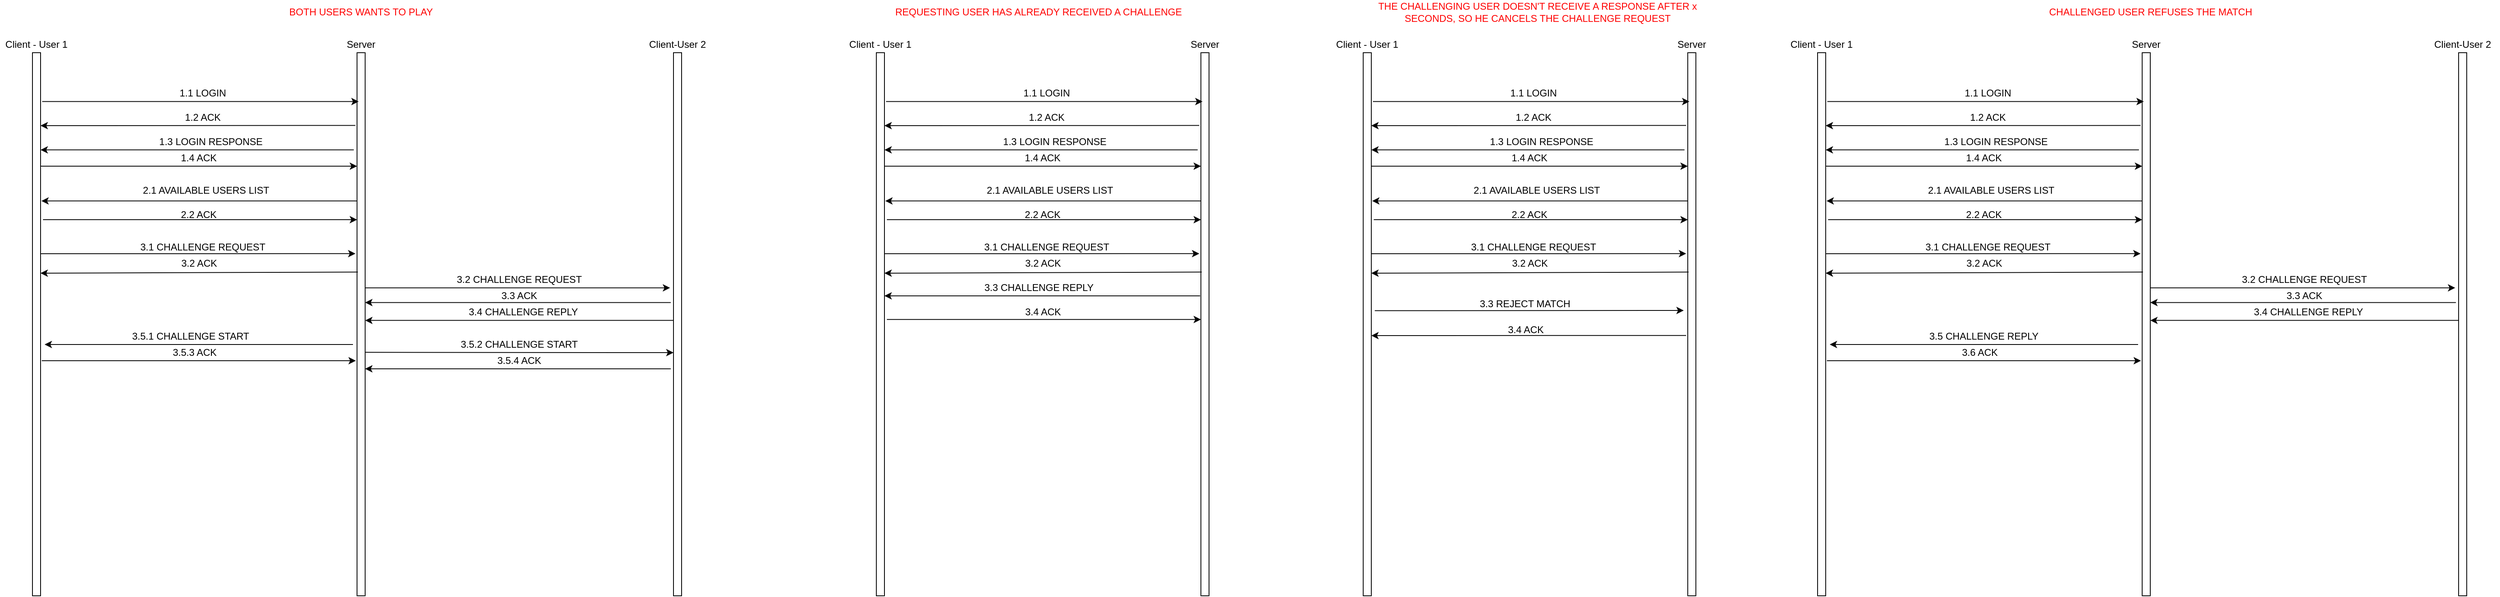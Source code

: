 <mxfile version="13.0.1" type="device"><diagram id="hWeYXdPCh_FB-8cumEbQ" name="Page-1"><mxGraphModel dx="1101" dy="564" grid="1" gridSize="10" guides="1" tooltips="1" connect="1" arrows="1" fold="1" page="1" pageScale="1" pageWidth="827" pageHeight="1169" math="0" shadow="0"><root><mxCell id="0"/><mxCell id="1" parent="0"/><mxCell id="3cqhTJxr4MPSKhrvvUy5-1" value="" style="html=1;points=[];perimeter=orthogonalPerimeter;" vertex="1" parent="1"><mxGeometry x="120" y="80" width="10" height="670" as="geometry"/></mxCell><mxCell id="3cqhTJxr4MPSKhrvvUy5-3" value="" style="html=1;points=[];perimeter=orthogonalPerimeter;" vertex="1" parent="1"><mxGeometry x="520" y="80" width="10" height="670" as="geometry"/></mxCell><mxCell id="3cqhTJxr4MPSKhrvvUy5-4" value="Client - User 1" style="text;html=1;strokeColor=none;fillColor=none;align=center;verticalAlign=middle;whiteSpace=wrap;rounded=0;" vertex="1" parent="1"><mxGeometry x="80" y="60" width="90" height="20" as="geometry"/></mxCell><mxCell id="3cqhTJxr4MPSKhrvvUy5-5" value="Server" style="text;html=1;strokeColor=none;fillColor=none;align=center;verticalAlign=middle;whiteSpace=wrap;rounded=0;" vertex="1" parent="1"><mxGeometry x="505" y="60" width="40" height="20" as="geometry"/></mxCell><mxCell id="3cqhTJxr4MPSKhrvvUy5-6" value="" style="endArrow=classic;html=1;exitX=1.2;exitY=0.09;exitDx=0;exitDy=0;exitPerimeter=0;entryX=0.2;entryY=0.09;entryDx=0;entryDy=0;entryPerimeter=0;" edge="1" parent="1" source="3cqhTJxr4MPSKhrvvUy5-1" target="3cqhTJxr4MPSKhrvvUy5-3"><mxGeometry width="50" height="50" relative="1" as="geometry"><mxPoint x="150" y="140" as="sourcePoint"/><mxPoint x="230" y="140" as="targetPoint"/></mxGeometry></mxCell><mxCell id="3cqhTJxr4MPSKhrvvUy5-7" value="1.1 LOGIN" style="text;html=1;strokeColor=none;fillColor=none;align=center;verticalAlign=middle;whiteSpace=wrap;rounded=0;" vertex="1" parent="1"><mxGeometry x="280" y="120" width="100" height="20" as="geometry"/></mxCell><mxCell id="3cqhTJxr4MPSKhrvvUy5-8" value="" style="endArrow=classic;html=1;exitX=-0.2;exitY=0.134;exitDx=0;exitDy=0;exitPerimeter=0;" edge="1" parent="1" source="3cqhTJxr4MPSKhrvvUy5-3"><mxGeometry width="50" height="50" relative="1" as="geometry"><mxPoint x="500" y="170" as="sourcePoint"/><mxPoint x="130" y="170" as="targetPoint"/></mxGeometry></mxCell><mxCell id="3cqhTJxr4MPSKhrvvUy5-9" value="1.3 LOGIN RESPONSE" style="text;html=1;strokeColor=none;fillColor=none;align=center;verticalAlign=middle;whiteSpace=wrap;rounded=0;" vertex="1" parent="1"><mxGeometry x="270" y="180" width="140" height="20" as="geometry"/></mxCell><mxCell id="3cqhTJxr4MPSKhrvvUy5-12" value="1.2 ACK" style="text;html=1;strokeColor=none;fillColor=none;align=center;verticalAlign=middle;whiteSpace=wrap;rounded=0;" vertex="1" parent="1"><mxGeometry x="305" y="150" width="50" height="20" as="geometry"/></mxCell><mxCell id="3cqhTJxr4MPSKhrvvUy5-13" value="" style="endArrow=classic;html=1;exitX=-0.4;exitY=0.179;exitDx=0;exitDy=0;exitPerimeter=0;" edge="1" parent="1" source="3cqhTJxr4MPSKhrvvUy5-3" target="3cqhTJxr4MPSKhrvvUy5-1"><mxGeometry width="50" height="50" relative="1" as="geometry"><mxPoint x="510" y="200" as="sourcePoint"/><mxPoint x="135" y="201" as="targetPoint"/></mxGeometry></mxCell><mxCell id="3cqhTJxr4MPSKhrvvUy5-14" value="" style="endArrow=classic;html=1;exitX=0;exitY=0.273;exitDx=0;exitDy=0;exitPerimeter=0;entryX=1.1;entryY=0.273;entryDx=0;entryDy=0;entryPerimeter=0;" edge="1" parent="1" source="3cqhTJxr4MPSKhrvvUy5-3" target="3cqhTJxr4MPSKhrvvUy5-1"><mxGeometry width="50" height="50" relative="1" as="geometry"><mxPoint x="220" y="300" as="sourcePoint"/><mxPoint x="131" y="267" as="targetPoint"/></mxGeometry></mxCell><mxCell id="3cqhTJxr4MPSKhrvvUy5-15" value="2.1 AVAILABLE USERS LIST" style="text;html=1;strokeColor=none;fillColor=none;align=center;verticalAlign=middle;whiteSpace=wrap;rounded=0;" vertex="1" parent="1"><mxGeometry x="254" y="240" width="160" height="20" as="geometry"/></mxCell><mxCell id="3cqhTJxr4MPSKhrvvUy5-16" value="" style="endArrow=classic;html=1;" edge="1" parent="1"><mxGeometry width="50" height="50" relative="1" as="geometry"><mxPoint x="133" y="286" as="sourcePoint"/><mxPoint x="520" y="286" as="targetPoint"/></mxGeometry></mxCell><mxCell id="3cqhTJxr4MPSKhrvvUy5-17" value="2.2 ACK" style="text;html=1;strokeColor=none;fillColor=none;align=center;verticalAlign=middle;whiteSpace=wrap;rounded=0;" vertex="1" parent="1"><mxGeometry x="300" y="270" width="50" height="20" as="geometry"/></mxCell><mxCell id="3cqhTJxr4MPSKhrvvUy5-18" value="" style="endArrow=classic;html=1;entryX=0;entryY=0.209;entryDx=0;entryDy=0;entryPerimeter=0;" edge="1" parent="1" target="3cqhTJxr4MPSKhrvvUy5-3"><mxGeometry width="50" height="50" relative="1" as="geometry"><mxPoint x="130" y="220" as="sourcePoint"/><mxPoint x="200" y="220" as="targetPoint"/></mxGeometry></mxCell><mxCell id="3cqhTJxr4MPSKhrvvUy5-19" value="1.4 ACK" style="text;html=1;strokeColor=none;fillColor=none;align=center;verticalAlign=middle;whiteSpace=wrap;rounded=0;" vertex="1" parent="1"><mxGeometry x="300" y="200" width="50" height="20" as="geometry"/></mxCell><mxCell id="3cqhTJxr4MPSKhrvvUy5-20" value="" style="endArrow=classic;html=1;entryX=-0.2;entryY=0.37;entryDx=0;entryDy=0;entryPerimeter=0;" edge="1" parent="1" target="3cqhTJxr4MPSKhrvvUy5-3"><mxGeometry width="50" height="50" relative="1" as="geometry"><mxPoint x="130" y="328" as="sourcePoint"/><mxPoint x="210" y="300" as="targetPoint"/></mxGeometry></mxCell><mxCell id="3cqhTJxr4MPSKhrvvUy5-21" value="3.1 CHALLENGE REQUEST" style="text;html=1;strokeColor=none;fillColor=none;align=center;verticalAlign=middle;whiteSpace=wrap;rounded=0;" vertex="1" parent="1"><mxGeometry x="250" y="310" width="160" height="20" as="geometry"/></mxCell><mxCell id="3cqhTJxr4MPSKhrvvUy5-22" value="" style="endArrow=classic;html=1;exitX=0.1;exitY=0.404;exitDx=0;exitDy=0;exitPerimeter=0;" edge="1" parent="1" source="3cqhTJxr4MPSKhrvvUy5-3"><mxGeometry width="50" height="50" relative="1" as="geometry"><mxPoint x="516" y="348" as="sourcePoint"/><mxPoint x="130" y="352" as="targetPoint"/></mxGeometry></mxCell><mxCell id="3cqhTJxr4MPSKhrvvUy5-23" value="3.2 ACK" style="text;html=1;align=center;verticalAlign=middle;resizable=0;points=[];autosize=1;" vertex="1" parent="1"><mxGeometry x="295" y="330" width="60" height="20" as="geometry"/></mxCell><mxCell id="3cqhTJxr4MPSKhrvvUy5-27" value="" style="html=1;points=[];perimeter=orthogonalPerimeter;" vertex="1" parent="1"><mxGeometry x="910" y="80" width="10" height="670" as="geometry"/></mxCell><mxCell id="3cqhTJxr4MPSKhrvvUy5-28" value="Client-User 2" style="text;html=1;strokeColor=none;fillColor=none;align=center;verticalAlign=middle;whiteSpace=wrap;rounded=0;" vertex="1" parent="1"><mxGeometry x="870" y="60" width="90" height="20" as="geometry"/></mxCell><mxCell id="3cqhTJxr4MPSKhrvvUy5-29" value="" style="endArrow=classic;html=1;exitX=1;exitY=0.433;exitDx=0;exitDy=0;exitPerimeter=0;entryX=-0.417;entryY=0.433;entryDx=0;entryDy=0;entryPerimeter=0;" edge="1" parent="1" source="3cqhTJxr4MPSKhrvvUy5-3" target="3cqhTJxr4MPSKhrvvUy5-27"><mxGeometry width="50" height="50" relative="1" as="geometry"><mxPoint x="580" y="400" as="sourcePoint"/><mxPoint x="630" y="350" as="targetPoint"/></mxGeometry></mxCell><mxCell id="3cqhTJxr4MPSKhrvvUy5-30" value="3.2 CHALLENGE REQUEST" style="text;html=1;strokeColor=none;fillColor=none;align=center;verticalAlign=middle;whiteSpace=wrap;rounded=0;" vertex="1" parent="1"><mxGeometry x="640" y="350" width="160" height="20" as="geometry"/></mxCell><mxCell id="3cqhTJxr4MPSKhrvvUy5-32" value="" style="endArrow=classic;html=1;exitX=-0.333;exitY=0.46;exitDx=0;exitDy=0;exitPerimeter=0;entryX=1;entryY=0.46;entryDx=0;entryDy=0;entryPerimeter=0;" edge="1" parent="1" source="3cqhTJxr4MPSKhrvvUy5-27" target="3cqhTJxr4MPSKhrvvUy5-3"><mxGeometry width="50" height="50" relative="1" as="geometry"><mxPoint x="690" y="430" as="sourcePoint"/><mxPoint x="740" y="380" as="targetPoint"/></mxGeometry></mxCell><mxCell id="3cqhTJxr4MPSKhrvvUy5-33" value="3.3 ACK" style="text;html=1;strokeColor=none;fillColor=none;align=center;verticalAlign=middle;whiteSpace=wrap;rounded=0;" vertex="1" parent="1"><mxGeometry x="650" y="370" width="140" height="20" as="geometry"/></mxCell><mxCell id="3cqhTJxr4MPSKhrvvUy5-34" value="" style="endArrow=classic;html=1;exitX=0;exitY=0.493;exitDx=0;exitDy=0;exitPerimeter=0;entryX=1;entryY=0.493;entryDx=0;entryDy=0;entryPerimeter=0;" edge="1" parent="1" source="3cqhTJxr4MPSKhrvvUy5-27" target="3cqhTJxr4MPSKhrvvUy5-3"><mxGeometry width="50" height="50" relative="1" as="geometry"><mxPoint x="560" y="450" as="sourcePoint"/><mxPoint x="610" y="400" as="targetPoint"/></mxGeometry></mxCell><mxCell id="3cqhTJxr4MPSKhrvvUy5-35" value="3.4 CHALLENGE REPLY" style="text;html=1;strokeColor=none;fillColor=none;align=center;verticalAlign=middle;whiteSpace=wrap;rounded=0;" vertex="1" parent="1"><mxGeometry x="640" y="390" width="170" height="20" as="geometry"/></mxCell><mxCell id="3cqhTJxr4MPSKhrvvUy5-36" value="" style="endArrow=classic;html=1;exitX=0;exitY=0.493;exitDx=0;exitDy=0;exitPerimeter=0;entryX=1;entryY=0.493;entryDx=0;entryDy=0;entryPerimeter=0;" edge="1" parent="1"><mxGeometry width="50" height="50" relative="1" as="geometry"><mxPoint x="515" y="440.0" as="sourcePoint"/><mxPoint x="135" y="440.0" as="targetPoint"/></mxGeometry></mxCell><mxCell id="3cqhTJxr4MPSKhrvvUy5-37" value="3.5.1 CHALLENGE START" style="text;html=1;strokeColor=none;fillColor=none;align=center;verticalAlign=middle;whiteSpace=wrap;rounded=0;" vertex="1" parent="1"><mxGeometry x="230" y="420" width="170" height="20" as="geometry"/></mxCell><mxCell id="3cqhTJxr4MPSKhrvvUy5-38" value="" style="endArrow=classic;html=1;" edge="1" parent="1"><mxGeometry width="50" height="50" relative="1" as="geometry"><mxPoint x="131.5" y="460" as="sourcePoint"/><mxPoint x="518.5" y="460" as="targetPoint"/></mxGeometry></mxCell><mxCell id="3cqhTJxr4MPSKhrvvUy5-39" value="3.5.3 ACK" style="text;html=1;strokeColor=none;fillColor=none;align=center;verticalAlign=middle;whiteSpace=wrap;rounded=0;" vertex="1" parent="1"><mxGeometry x="290" y="440" width="60" height="20" as="geometry"/></mxCell><mxCell id="3cqhTJxr4MPSKhrvvUy5-40" value="" style="endArrow=classic;html=1;" edge="1" parent="1"><mxGeometry width="50" height="50" relative="1" as="geometry"><mxPoint x="530" y="449.68" as="sourcePoint"/><mxPoint x="910" y="450" as="targetPoint"/></mxGeometry></mxCell><mxCell id="3cqhTJxr4MPSKhrvvUy5-41" value="3.5.2 CHALLENGE START" style="text;html=1;strokeColor=none;fillColor=none;align=center;verticalAlign=middle;whiteSpace=wrap;rounded=0;" vertex="1" parent="1"><mxGeometry x="635" y="430" width="170" height="20" as="geometry"/></mxCell><mxCell id="3cqhTJxr4MPSKhrvvUy5-42" value="" style="endArrow=classic;html=1;exitX=-0.333;exitY=0.46;exitDx=0;exitDy=0;exitPerimeter=0;entryX=1;entryY=0.46;entryDx=0;entryDy=0;entryPerimeter=0;" edge="1" parent="1"><mxGeometry width="50" height="50" relative="1" as="geometry"><mxPoint x="906.67" y="470.0" as="sourcePoint"/><mxPoint x="530" y="470.0" as="targetPoint"/></mxGeometry></mxCell><mxCell id="3cqhTJxr4MPSKhrvvUy5-43" value="3.5.4 ACK" style="text;html=1;strokeColor=none;fillColor=none;align=center;verticalAlign=middle;whiteSpace=wrap;rounded=0;" vertex="1" parent="1"><mxGeometry x="690" y="450" width="60" height="20" as="geometry"/></mxCell><mxCell id="3cqhTJxr4MPSKhrvvUy5-44" value="&lt;font color=&quot;#FF0000&quot;&gt;BOTH USERS WANTS TO PLAY&lt;br&gt;&lt;/font&gt;" style="text;html=1;strokeColor=none;fillColor=none;align=center;verticalAlign=middle;whiteSpace=wrap;rounded=0;" vertex="1" parent="1"><mxGeometry x="325" y="20" width="400" height="20" as="geometry"/></mxCell><mxCell id="3cqhTJxr4MPSKhrvvUy5-69" value="" style="html=1;points=[];perimeter=orthogonalPerimeter;" vertex="1" parent="1"><mxGeometry x="1160" y="80" width="10" height="670" as="geometry"/></mxCell><mxCell id="3cqhTJxr4MPSKhrvvUy5-70" value="" style="html=1;points=[];perimeter=orthogonalPerimeter;" vertex="1" parent="1"><mxGeometry x="1560" y="80" width="10" height="670" as="geometry"/></mxCell><mxCell id="3cqhTJxr4MPSKhrvvUy5-71" value="Client - User 1" style="text;html=1;strokeColor=none;fillColor=none;align=center;verticalAlign=middle;whiteSpace=wrap;rounded=0;" vertex="1" parent="1"><mxGeometry x="1120" y="60" width="90" height="20" as="geometry"/></mxCell><mxCell id="3cqhTJxr4MPSKhrvvUy5-72" value="Server" style="text;html=1;strokeColor=none;fillColor=none;align=center;verticalAlign=middle;whiteSpace=wrap;rounded=0;" vertex="1" parent="1"><mxGeometry x="1545" y="60" width="40" height="20" as="geometry"/></mxCell><mxCell id="3cqhTJxr4MPSKhrvvUy5-73" value="" style="endArrow=classic;html=1;exitX=1.2;exitY=0.09;exitDx=0;exitDy=0;exitPerimeter=0;entryX=0.2;entryY=0.09;entryDx=0;entryDy=0;entryPerimeter=0;" edge="1" parent="1" source="3cqhTJxr4MPSKhrvvUy5-69" target="3cqhTJxr4MPSKhrvvUy5-70"><mxGeometry width="50" height="50" relative="1" as="geometry"><mxPoint x="1190" y="140" as="sourcePoint"/><mxPoint x="1270" y="140" as="targetPoint"/></mxGeometry></mxCell><mxCell id="3cqhTJxr4MPSKhrvvUy5-74" value="1.1 LOGIN" style="text;html=1;strokeColor=none;fillColor=none;align=center;verticalAlign=middle;whiteSpace=wrap;rounded=0;" vertex="1" parent="1"><mxGeometry x="1320" y="120" width="100" height="20" as="geometry"/></mxCell><mxCell id="3cqhTJxr4MPSKhrvvUy5-75" value="" style="endArrow=classic;html=1;exitX=-0.2;exitY=0.134;exitDx=0;exitDy=0;exitPerimeter=0;" edge="1" parent="1" source="3cqhTJxr4MPSKhrvvUy5-70"><mxGeometry width="50" height="50" relative="1" as="geometry"><mxPoint x="1540" y="170" as="sourcePoint"/><mxPoint x="1170" y="170" as="targetPoint"/></mxGeometry></mxCell><mxCell id="3cqhTJxr4MPSKhrvvUy5-76" value="1.3 LOGIN RESPONSE" style="text;html=1;strokeColor=none;fillColor=none;align=center;verticalAlign=middle;whiteSpace=wrap;rounded=0;" vertex="1" parent="1"><mxGeometry x="1310" y="180" width="140" height="20" as="geometry"/></mxCell><mxCell id="3cqhTJxr4MPSKhrvvUy5-77" value="1.2 ACK" style="text;html=1;strokeColor=none;fillColor=none;align=center;verticalAlign=middle;whiteSpace=wrap;rounded=0;" vertex="1" parent="1"><mxGeometry x="1345" y="150" width="50" height="20" as="geometry"/></mxCell><mxCell id="3cqhTJxr4MPSKhrvvUy5-78" value="" style="endArrow=classic;html=1;exitX=-0.4;exitY=0.179;exitDx=0;exitDy=0;exitPerimeter=0;" edge="1" parent="1" source="3cqhTJxr4MPSKhrvvUy5-70" target="3cqhTJxr4MPSKhrvvUy5-69"><mxGeometry width="50" height="50" relative="1" as="geometry"><mxPoint x="1550" y="200" as="sourcePoint"/><mxPoint x="1175" y="201" as="targetPoint"/></mxGeometry></mxCell><mxCell id="3cqhTJxr4MPSKhrvvUy5-79" value="" style="endArrow=classic;html=1;exitX=0;exitY=0.273;exitDx=0;exitDy=0;exitPerimeter=0;entryX=1.1;entryY=0.273;entryDx=0;entryDy=0;entryPerimeter=0;" edge="1" parent="1" source="3cqhTJxr4MPSKhrvvUy5-70" target="3cqhTJxr4MPSKhrvvUy5-69"><mxGeometry width="50" height="50" relative="1" as="geometry"><mxPoint x="1260" y="300" as="sourcePoint"/><mxPoint x="1171" y="267" as="targetPoint"/></mxGeometry></mxCell><mxCell id="3cqhTJxr4MPSKhrvvUy5-80" value="2.1 AVAILABLE USERS LIST" style="text;html=1;strokeColor=none;fillColor=none;align=center;verticalAlign=middle;whiteSpace=wrap;rounded=0;" vertex="1" parent="1"><mxGeometry x="1294" y="240" width="160" height="20" as="geometry"/></mxCell><mxCell id="3cqhTJxr4MPSKhrvvUy5-81" value="" style="endArrow=classic;html=1;" edge="1" parent="1"><mxGeometry width="50" height="50" relative="1" as="geometry"><mxPoint x="1173" y="286.0" as="sourcePoint"/><mxPoint x="1560" y="286.0" as="targetPoint"/></mxGeometry></mxCell><mxCell id="3cqhTJxr4MPSKhrvvUy5-82" value="2.2 ACK" style="text;html=1;strokeColor=none;fillColor=none;align=center;verticalAlign=middle;whiteSpace=wrap;rounded=0;" vertex="1" parent="1"><mxGeometry x="1340" y="270" width="50" height="20" as="geometry"/></mxCell><mxCell id="3cqhTJxr4MPSKhrvvUy5-83" value="" style="endArrow=classic;html=1;entryX=0;entryY=0.209;entryDx=0;entryDy=0;entryPerimeter=0;" edge="1" parent="1" target="3cqhTJxr4MPSKhrvvUy5-70"><mxGeometry width="50" height="50" relative="1" as="geometry"><mxPoint x="1170" y="220" as="sourcePoint"/><mxPoint x="1240" y="220" as="targetPoint"/></mxGeometry></mxCell><mxCell id="3cqhTJxr4MPSKhrvvUy5-84" value="1.4 ACK" style="text;html=1;strokeColor=none;fillColor=none;align=center;verticalAlign=middle;whiteSpace=wrap;rounded=0;" vertex="1" parent="1"><mxGeometry x="1340" y="200" width="50" height="20" as="geometry"/></mxCell><mxCell id="3cqhTJxr4MPSKhrvvUy5-85" value="" style="endArrow=classic;html=1;entryX=-0.2;entryY=0.37;entryDx=0;entryDy=0;entryPerimeter=0;" edge="1" parent="1" target="3cqhTJxr4MPSKhrvvUy5-70"><mxGeometry width="50" height="50" relative="1" as="geometry"><mxPoint x="1170" y="328" as="sourcePoint"/><mxPoint x="1250" y="300" as="targetPoint"/></mxGeometry></mxCell><mxCell id="3cqhTJxr4MPSKhrvvUy5-86" value="3.1 CHALLENGE REQUEST" style="text;html=1;strokeColor=none;fillColor=none;align=center;verticalAlign=middle;whiteSpace=wrap;rounded=0;" vertex="1" parent="1"><mxGeometry x="1290" y="310" width="160" height="20" as="geometry"/></mxCell><mxCell id="3cqhTJxr4MPSKhrvvUy5-87" value="" style="endArrow=classic;html=1;exitX=0.1;exitY=0.404;exitDx=0;exitDy=0;exitPerimeter=0;" edge="1" parent="1" source="3cqhTJxr4MPSKhrvvUy5-70"><mxGeometry width="50" height="50" relative="1" as="geometry"><mxPoint x="1556" y="348" as="sourcePoint"/><mxPoint x="1170" y="352" as="targetPoint"/></mxGeometry></mxCell><mxCell id="3cqhTJxr4MPSKhrvvUy5-88" value="3.2 ACK" style="text;html=1;align=center;verticalAlign=middle;resizable=0;points=[];autosize=1;" vertex="1" parent="1"><mxGeometry x="1335" y="330" width="60" height="20" as="geometry"/></mxCell><mxCell id="3cqhTJxr4MPSKhrvvUy5-93" value="&lt;font color=&quot;#FF0000&quot;&gt;REQUESTING USER HAS ALREADY RECEIVED A CHALLENGE&lt;br&gt;&lt;/font&gt;" style="text;html=1;strokeColor=none;fillColor=none;align=center;verticalAlign=middle;whiteSpace=wrap;rounded=0;" vertex="1" parent="1"><mxGeometry x="1160" y="20" width="400" height="20" as="geometry"/></mxCell><mxCell id="3cqhTJxr4MPSKhrvvUy5-94" value="" style="endArrow=classic;html=1;exitX=0;exitY=0.273;exitDx=0;exitDy=0;exitPerimeter=0;entryX=1.1;entryY=0.273;entryDx=0;entryDy=0;entryPerimeter=0;" edge="1" parent="1"><mxGeometry width="50" height="50" relative="1" as="geometry"><mxPoint x="1559" y="380.0" as="sourcePoint"/><mxPoint x="1170" y="380.0" as="targetPoint"/></mxGeometry></mxCell><mxCell id="3cqhTJxr4MPSKhrvvUy5-95" value="3.3 CHALLENGE REPLY" style="text;html=1;align=center;verticalAlign=middle;resizable=0;points=[];autosize=1;" vertex="1" parent="1"><mxGeometry x="1285" y="360" width="150" height="20" as="geometry"/></mxCell><mxCell id="3cqhTJxr4MPSKhrvvUy5-96" value="" style="endArrow=classic;html=1;" edge="1" parent="1"><mxGeometry width="50" height="50" relative="1" as="geometry"><mxPoint x="1173" y="409.17" as="sourcePoint"/><mxPoint x="1560" y="409.17" as="targetPoint"/></mxGeometry></mxCell><mxCell id="3cqhTJxr4MPSKhrvvUy5-97" value="3.4 ACK" style="text;html=1;align=center;verticalAlign=middle;resizable=0;points=[];autosize=1;" vertex="1" parent="1"><mxGeometry x="1335" y="390" width="60" height="20" as="geometry"/></mxCell><mxCell id="3cqhTJxr4MPSKhrvvUy5-98" value="" style="html=1;points=[];perimeter=orthogonalPerimeter;" vertex="1" parent="1"><mxGeometry x="1760" y="80" width="10" height="670" as="geometry"/></mxCell><mxCell id="3cqhTJxr4MPSKhrvvUy5-99" value="" style="html=1;points=[];perimeter=orthogonalPerimeter;" vertex="1" parent="1"><mxGeometry x="2160" y="80" width="10" height="670" as="geometry"/></mxCell><mxCell id="3cqhTJxr4MPSKhrvvUy5-100" value="Client - User 1" style="text;html=1;strokeColor=none;fillColor=none;align=center;verticalAlign=middle;whiteSpace=wrap;rounded=0;" vertex="1" parent="1"><mxGeometry x="1720" y="60" width="90" height="20" as="geometry"/></mxCell><mxCell id="3cqhTJxr4MPSKhrvvUy5-101" value="" style="endArrow=classic;html=1;exitX=1.2;exitY=0.09;exitDx=0;exitDy=0;exitPerimeter=0;entryX=0.2;entryY=0.09;entryDx=0;entryDy=0;entryPerimeter=0;" edge="1" parent="1" source="3cqhTJxr4MPSKhrvvUy5-98" target="3cqhTJxr4MPSKhrvvUy5-99"><mxGeometry width="50" height="50" relative="1" as="geometry"><mxPoint x="1790" y="140" as="sourcePoint"/><mxPoint x="1870" y="140" as="targetPoint"/></mxGeometry></mxCell><mxCell id="3cqhTJxr4MPSKhrvvUy5-102" value="1.1 LOGIN" style="text;html=1;strokeColor=none;fillColor=none;align=center;verticalAlign=middle;whiteSpace=wrap;rounded=0;" vertex="1" parent="1"><mxGeometry x="1920" y="120" width="100" height="20" as="geometry"/></mxCell><mxCell id="3cqhTJxr4MPSKhrvvUy5-103" value="" style="endArrow=classic;html=1;exitX=-0.2;exitY=0.134;exitDx=0;exitDy=0;exitPerimeter=0;" edge="1" parent="1" source="3cqhTJxr4MPSKhrvvUy5-99"><mxGeometry width="50" height="50" relative="1" as="geometry"><mxPoint x="2140" y="170" as="sourcePoint"/><mxPoint x="1770" y="170" as="targetPoint"/></mxGeometry></mxCell><mxCell id="3cqhTJxr4MPSKhrvvUy5-104" value="1.3 LOGIN RESPONSE" style="text;html=1;strokeColor=none;fillColor=none;align=center;verticalAlign=middle;whiteSpace=wrap;rounded=0;" vertex="1" parent="1"><mxGeometry x="1910" y="180" width="140" height="20" as="geometry"/></mxCell><mxCell id="3cqhTJxr4MPSKhrvvUy5-105" value="1.2 ACK" style="text;html=1;strokeColor=none;fillColor=none;align=center;verticalAlign=middle;whiteSpace=wrap;rounded=0;" vertex="1" parent="1"><mxGeometry x="1945" y="150" width="50" height="20" as="geometry"/></mxCell><mxCell id="3cqhTJxr4MPSKhrvvUy5-106" value="" style="endArrow=classic;html=1;exitX=-0.4;exitY=0.179;exitDx=0;exitDy=0;exitPerimeter=0;" edge="1" parent="1" source="3cqhTJxr4MPSKhrvvUy5-99" target="3cqhTJxr4MPSKhrvvUy5-98"><mxGeometry width="50" height="50" relative="1" as="geometry"><mxPoint x="2150" y="200" as="sourcePoint"/><mxPoint x="1775" y="201" as="targetPoint"/></mxGeometry></mxCell><mxCell id="3cqhTJxr4MPSKhrvvUy5-107" value="" style="endArrow=classic;html=1;exitX=0;exitY=0.273;exitDx=0;exitDy=0;exitPerimeter=0;entryX=1.1;entryY=0.273;entryDx=0;entryDy=0;entryPerimeter=0;" edge="1" parent="1" source="3cqhTJxr4MPSKhrvvUy5-99" target="3cqhTJxr4MPSKhrvvUy5-98"><mxGeometry width="50" height="50" relative="1" as="geometry"><mxPoint x="1860" y="300" as="sourcePoint"/><mxPoint x="1771" y="267" as="targetPoint"/></mxGeometry></mxCell><mxCell id="3cqhTJxr4MPSKhrvvUy5-108" value="2.1 AVAILABLE USERS LIST" style="text;html=1;strokeColor=none;fillColor=none;align=center;verticalAlign=middle;whiteSpace=wrap;rounded=0;" vertex="1" parent="1"><mxGeometry x="1894" y="240" width="160" height="20" as="geometry"/></mxCell><mxCell id="3cqhTJxr4MPSKhrvvUy5-109" value="" style="endArrow=classic;html=1;" edge="1" parent="1"><mxGeometry width="50" height="50" relative="1" as="geometry"><mxPoint x="1773" y="286" as="sourcePoint"/><mxPoint x="2160" y="286" as="targetPoint"/></mxGeometry></mxCell><mxCell id="3cqhTJxr4MPSKhrvvUy5-110" value="2.2 ACK" style="text;html=1;strokeColor=none;fillColor=none;align=center;verticalAlign=middle;whiteSpace=wrap;rounded=0;" vertex="1" parent="1"><mxGeometry x="1940" y="270" width="50" height="20" as="geometry"/></mxCell><mxCell id="3cqhTJxr4MPSKhrvvUy5-111" value="" style="endArrow=classic;html=1;entryX=0;entryY=0.209;entryDx=0;entryDy=0;entryPerimeter=0;" edge="1" parent="1" target="3cqhTJxr4MPSKhrvvUy5-99"><mxGeometry width="50" height="50" relative="1" as="geometry"><mxPoint x="1770" y="220" as="sourcePoint"/><mxPoint x="1840" y="220" as="targetPoint"/></mxGeometry></mxCell><mxCell id="3cqhTJxr4MPSKhrvvUy5-112" value="1.4 ACK" style="text;html=1;strokeColor=none;fillColor=none;align=center;verticalAlign=middle;whiteSpace=wrap;rounded=0;" vertex="1" parent="1"><mxGeometry x="1940" y="200" width="50" height="20" as="geometry"/></mxCell><mxCell id="3cqhTJxr4MPSKhrvvUy5-113" value="" style="endArrow=classic;html=1;entryX=-0.2;entryY=0.37;entryDx=0;entryDy=0;entryPerimeter=0;" edge="1" parent="1" target="3cqhTJxr4MPSKhrvvUy5-99"><mxGeometry width="50" height="50" relative="1" as="geometry"><mxPoint x="1770" y="328" as="sourcePoint"/><mxPoint x="1850" y="300" as="targetPoint"/></mxGeometry></mxCell><mxCell id="3cqhTJxr4MPSKhrvvUy5-114" value="3.1 CHALLENGE REQUEST" style="text;html=1;strokeColor=none;fillColor=none;align=center;verticalAlign=middle;whiteSpace=wrap;rounded=0;" vertex="1" parent="1"><mxGeometry x="1890" y="310" width="160" height="20" as="geometry"/></mxCell><mxCell id="3cqhTJxr4MPSKhrvvUy5-115" value="" style="endArrow=classic;html=1;exitX=0.1;exitY=0.404;exitDx=0;exitDy=0;exitPerimeter=0;" edge="1" parent="1" source="3cqhTJxr4MPSKhrvvUy5-99"><mxGeometry width="50" height="50" relative="1" as="geometry"><mxPoint x="2156" y="348" as="sourcePoint"/><mxPoint x="1770" y="352" as="targetPoint"/></mxGeometry></mxCell><mxCell id="3cqhTJxr4MPSKhrvvUy5-116" value="3.2 ACK" style="text;html=1;align=center;verticalAlign=middle;resizable=0;points=[];autosize=1;" vertex="1" parent="1"><mxGeometry x="1935" y="330" width="60" height="20" as="geometry"/></mxCell><mxCell id="3cqhTJxr4MPSKhrvvUy5-122" value="Server" style="text;html=1;strokeColor=none;fillColor=none;align=center;verticalAlign=middle;whiteSpace=wrap;rounded=0;" vertex="1" parent="1"><mxGeometry x="2145" y="60" width="40" height="20" as="geometry"/></mxCell><mxCell id="3cqhTJxr4MPSKhrvvUy5-124" value="&lt;font color=&quot;#FF0000&quot;&gt;THE CHALLENGING USER DOESN'T RECEIVE A RESPONSE AFTER x SECONDS, SO HE CANCELS THE CHALLENGE REQUEST&lt;br&gt;&lt;/font&gt;" style="text;html=1;strokeColor=none;fillColor=none;align=center;verticalAlign=middle;whiteSpace=wrap;rounded=0;" vertex="1" parent="1"><mxGeometry x="1760" y="20" width="430" height="20" as="geometry"/></mxCell><mxCell id="3cqhTJxr4MPSKhrvvUy5-125" value="" style="endArrow=classic;html=1;exitX=1.429;exitY=0.475;exitDx=0;exitDy=0;exitPerimeter=0;" edge="1" parent="1" source="3cqhTJxr4MPSKhrvvUy5-98"><mxGeometry width="50" height="50" relative="1" as="geometry"><mxPoint x="1840" y="430" as="sourcePoint"/><mxPoint x="2155" y="398" as="targetPoint"/></mxGeometry></mxCell><mxCell id="3cqhTJxr4MPSKhrvvUy5-126" value="3.3 REJECT MATCH" style="text;html=1;align=center;verticalAlign=middle;resizable=0;points=[];autosize=1;" vertex="1" parent="1"><mxGeometry x="1894" y="380" width="130" height="20" as="geometry"/></mxCell><mxCell id="3cqhTJxr4MPSKhrvvUy5-127" value="" style="endArrow=classic;html=1;exitX=-0.2;exitY=0.134;exitDx=0;exitDy=0;exitPerimeter=0;" edge="1" parent="1"><mxGeometry width="50" height="50" relative="1" as="geometry"><mxPoint x="2158" y="428.82" as="sourcePoint"/><mxPoint x="1770" y="429.04" as="targetPoint"/></mxGeometry></mxCell><mxCell id="3cqhTJxr4MPSKhrvvUy5-128" value="3.4 ACK" style="text;html=1;align=center;verticalAlign=middle;resizable=0;points=[];autosize=1;" vertex="1" parent="1"><mxGeometry x="1930" y="412" width="60" height="20" as="geometry"/></mxCell><mxCell id="3cqhTJxr4MPSKhrvvUy5-129" value="" style="html=1;points=[];perimeter=orthogonalPerimeter;" vertex="1" parent="1"><mxGeometry x="2320" y="80" width="10" height="670" as="geometry"/></mxCell><mxCell id="3cqhTJxr4MPSKhrvvUy5-130" value="" style="html=1;points=[];perimeter=orthogonalPerimeter;" vertex="1" parent="1"><mxGeometry x="2720" y="80" width="10" height="670" as="geometry"/></mxCell><mxCell id="3cqhTJxr4MPSKhrvvUy5-131" value="Client - User 1" style="text;html=1;strokeColor=none;fillColor=none;align=center;verticalAlign=middle;whiteSpace=wrap;rounded=0;" vertex="1" parent="1"><mxGeometry x="2280" y="60" width="90" height="20" as="geometry"/></mxCell><mxCell id="3cqhTJxr4MPSKhrvvUy5-132" value="Server" style="text;html=1;strokeColor=none;fillColor=none;align=center;verticalAlign=middle;whiteSpace=wrap;rounded=0;" vertex="1" parent="1"><mxGeometry x="2705" y="60" width="40" height="20" as="geometry"/></mxCell><mxCell id="3cqhTJxr4MPSKhrvvUy5-133" value="" style="endArrow=classic;html=1;exitX=1.2;exitY=0.09;exitDx=0;exitDy=0;exitPerimeter=0;entryX=0.2;entryY=0.09;entryDx=0;entryDy=0;entryPerimeter=0;" edge="1" parent="1" source="3cqhTJxr4MPSKhrvvUy5-129" target="3cqhTJxr4MPSKhrvvUy5-130"><mxGeometry width="50" height="50" relative="1" as="geometry"><mxPoint x="2350" y="140" as="sourcePoint"/><mxPoint x="2430" y="140" as="targetPoint"/></mxGeometry></mxCell><mxCell id="3cqhTJxr4MPSKhrvvUy5-134" value="1.1 LOGIN" style="text;html=1;strokeColor=none;fillColor=none;align=center;verticalAlign=middle;whiteSpace=wrap;rounded=0;" vertex="1" parent="1"><mxGeometry x="2480" y="120" width="100" height="20" as="geometry"/></mxCell><mxCell id="3cqhTJxr4MPSKhrvvUy5-135" value="" style="endArrow=classic;html=1;exitX=-0.2;exitY=0.134;exitDx=0;exitDy=0;exitPerimeter=0;" edge="1" parent="1" source="3cqhTJxr4MPSKhrvvUy5-130"><mxGeometry width="50" height="50" relative="1" as="geometry"><mxPoint x="2700" y="170" as="sourcePoint"/><mxPoint x="2330" y="170" as="targetPoint"/></mxGeometry></mxCell><mxCell id="3cqhTJxr4MPSKhrvvUy5-136" value="1.3 LOGIN RESPONSE" style="text;html=1;strokeColor=none;fillColor=none;align=center;verticalAlign=middle;whiteSpace=wrap;rounded=0;" vertex="1" parent="1"><mxGeometry x="2470" y="180" width="140" height="20" as="geometry"/></mxCell><mxCell id="3cqhTJxr4MPSKhrvvUy5-137" value="1.2 ACK" style="text;html=1;strokeColor=none;fillColor=none;align=center;verticalAlign=middle;whiteSpace=wrap;rounded=0;" vertex="1" parent="1"><mxGeometry x="2505" y="150" width="50" height="20" as="geometry"/></mxCell><mxCell id="3cqhTJxr4MPSKhrvvUy5-138" value="" style="endArrow=classic;html=1;exitX=-0.4;exitY=0.179;exitDx=0;exitDy=0;exitPerimeter=0;" edge="1" parent="1" source="3cqhTJxr4MPSKhrvvUy5-130" target="3cqhTJxr4MPSKhrvvUy5-129"><mxGeometry width="50" height="50" relative="1" as="geometry"><mxPoint x="2710" y="200" as="sourcePoint"/><mxPoint x="2335" y="201" as="targetPoint"/></mxGeometry></mxCell><mxCell id="3cqhTJxr4MPSKhrvvUy5-139" value="" style="endArrow=classic;html=1;exitX=0;exitY=0.273;exitDx=0;exitDy=0;exitPerimeter=0;entryX=1.1;entryY=0.273;entryDx=0;entryDy=0;entryPerimeter=0;" edge="1" parent="1" source="3cqhTJxr4MPSKhrvvUy5-130" target="3cqhTJxr4MPSKhrvvUy5-129"><mxGeometry width="50" height="50" relative="1" as="geometry"><mxPoint x="2420" y="300" as="sourcePoint"/><mxPoint x="2331" y="267" as="targetPoint"/></mxGeometry></mxCell><mxCell id="3cqhTJxr4MPSKhrvvUy5-140" value="2.1 AVAILABLE USERS LIST" style="text;html=1;strokeColor=none;fillColor=none;align=center;verticalAlign=middle;whiteSpace=wrap;rounded=0;" vertex="1" parent="1"><mxGeometry x="2454" y="240" width="160" height="20" as="geometry"/></mxCell><mxCell id="3cqhTJxr4MPSKhrvvUy5-141" value="" style="endArrow=classic;html=1;" edge="1" parent="1"><mxGeometry width="50" height="50" relative="1" as="geometry"><mxPoint x="2333" y="286" as="sourcePoint"/><mxPoint x="2720" y="286" as="targetPoint"/></mxGeometry></mxCell><mxCell id="3cqhTJxr4MPSKhrvvUy5-142" value="2.2 ACK" style="text;html=1;strokeColor=none;fillColor=none;align=center;verticalAlign=middle;whiteSpace=wrap;rounded=0;" vertex="1" parent="1"><mxGeometry x="2500" y="270" width="50" height="20" as="geometry"/></mxCell><mxCell id="3cqhTJxr4MPSKhrvvUy5-143" value="" style="endArrow=classic;html=1;entryX=0;entryY=0.209;entryDx=0;entryDy=0;entryPerimeter=0;" edge="1" parent="1" target="3cqhTJxr4MPSKhrvvUy5-130"><mxGeometry width="50" height="50" relative="1" as="geometry"><mxPoint x="2330" y="220" as="sourcePoint"/><mxPoint x="2400" y="220" as="targetPoint"/></mxGeometry></mxCell><mxCell id="3cqhTJxr4MPSKhrvvUy5-144" value="1.4 ACK" style="text;html=1;strokeColor=none;fillColor=none;align=center;verticalAlign=middle;whiteSpace=wrap;rounded=0;" vertex="1" parent="1"><mxGeometry x="2500" y="200" width="50" height="20" as="geometry"/></mxCell><mxCell id="3cqhTJxr4MPSKhrvvUy5-145" value="" style="endArrow=classic;html=1;entryX=-0.2;entryY=0.37;entryDx=0;entryDy=0;entryPerimeter=0;" edge="1" parent="1" target="3cqhTJxr4MPSKhrvvUy5-130"><mxGeometry width="50" height="50" relative="1" as="geometry"><mxPoint x="2330" y="328.0" as="sourcePoint"/><mxPoint x="2410" y="300" as="targetPoint"/></mxGeometry></mxCell><mxCell id="3cqhTJxr4MPSKhrvvUy5-146" value="3.1 CHALLENGE REQUEST" style="text;html=1;strokeColor=none;fillColor=none;align=center;verticalAlign=middle;whiteSpace=wrap;rounded=0;" vertex="1" parent="1"><mxGeometry x="2450" y="310" width="160" height="20" as="geometry"/></mxCell><mxCell id="3cqhTJxr4MPSKhrvvUy5-147" value="" style="endArrow=classic;html=1;exitX=0.1;exitY=0.404;exitDx=0;exitDy=0;exitPerimeter=0;" edge="1" parent="1" source="3cqhTJxr4MPSKhrvvUy5-130"><mxGeometry width="50" height="50" relative="1" as="geometry"><mxPoint x="2716" y="348" as="sourcePoint"/><mxPoint x="2330" y="352" as="targetPoint"/></mxGeometry></mxCell><mxCell id="3cqhTJxr4MPSKhrvvUy5-148" value="3.2 ACK" style="text;html=1;align=center;verticalAlign=middle;resizable=0;points=[];autosize=1;" vertex="1" parent="1"><mxGeometry x="2495" y="330" width="60" height="20" as="geometry"/></mxCell><mxCell id="3cqhTJxr4MPSKhrvvUy5-149" value="" style="html=1;points=[];perimeter=orthogonalPerimeter;" vertex="1" parent="1"><mxGeometry x="3110" y="80" width="10" height="670" as="geometry"/></mxCell><mxCell id="3cqhTJxr4MPSKhrvvUy5-150" value="Client-User 2" style="text;html=1;strokeColor=none;fillColor=none;align=center;verticalAlign=middle;whiteSpace=wrap;rounded=0;" vertex="1" parent="1"><mxGeometry x="3070" y="60" width="90" height="20" as="geometry"/></mxCell><mxCell id="3cqhTJxr4MPSKhrvvUy5-151" value="" style="endArrow=classic;html=1;exitX=1;exitY=0.433;exitDx=0;exitDy=0;exitPerimeter=0;entryX=-0.417;entryY=0.433;entryDx=0;entryDy=0;entryPerimeter=0;" edge="1" parent="1" source="3cqhTJxr4MPSKhrvvUy5-130" target="3cqhTJxr4MPSKhrvvUy5-149"><mxGeometry width="50" height="50" relative="1" as="geometry"><mxPoint x="2780" y="400" as="sourcePoint"/><mxPoint x="2830" y="350" as="targetPoint"/></mxGeometry></mxCell><mxCell id="3cqhTJxr4MPSKhrvvUy5-152" value="3.2 CHALLENGE REQUEST" style="text;html=1;strokeColor=none;fillColor=none;align=center;verticalAlign=middle;whiteSpace=wrap;rounded=0;" vertex="1" parent="1"><mxGeometry x="2840" y="350" width="160" height="20" as="geometry"/></mxCell><mxCell id="3cqhTJxr4MPSKhrvvUy5-153" value="" style="endArrow=classic;html=1;exitX=-0.333;exitY=0.46;exitDx=0;exitDy=0;exitPerimeter=0;entryX=1;entryY=0.46;entryDx=0;entryDy=0;entryPerimeter=0;" edge="1" parent="1" source="3cqhTJxr4MPSKhrvvUy5-149" target="3cqhTJxr4MPSKhrvvUy5-130"><mxGeometry width="50" height="50" relative="1" as="geometry"><mxPoint x="2890" y="430" as="sourcePoint"/><mxPoint x="2940" y="380" as="targetPoint"/></mxGeometry></mxCell><mxCell id="3cqhTJxr4MPSKhrvvUy5-154" value="3.3 ACK" style="text;html=1;strokeColor=none;fillColor=none;align=center;verticalAlign=middle;whiteSpace=wrap;rounded=0;" vertex="1" parent="1"><mxGeometry x="2850" y="370" width="140" height="20" as="geometry"/></mxCell><mxCell id="3cqhTJxr4MPSKhrvvUy5-155" value="" style="endArrow=classic;html=1;exitX=0;exitY=0.493;exitDx=0;exitDy=0;exitPerimeter=0;entryX=1;entryY=0.493;entryDx=0;entryDy=0;entryPerimeter=0;" edge="1" parent="1" source="3cqhTJxr4MPSKhrvvUy5-149" target="3cqhTJxr4MPSKhrvvUy5-130"><mxGeometry width="50" height="50" relative="1" as="geometry"><mxPoint x="2760" y="450" as="sourcePoint"/><mxPoint x="2810" y="400" as="targetPoint"/></mxGeometry></mxCell><mxCell id="3cqhTJxr4MPSKhrvvUy5-156" value="3.4 CHALLENGE REPLY" style="text;html=1;strokeColor=none;fillColor=none;align=center;verticalAlign=middle;whiteSpace=wrap;rounded=0;" vertex="1" parent="1"><mxGeometry x="2840" y="390" width="170" height="20" as="geometry"/></mxCell><mxCell id="3cqhTJxr4MPSKhrvvUy5-157" value="" style="endArrow=classic;html=1;exitX=0;exitY=0.493;exitDx=0;exitDy=0;exitPerimeter=0;entryX=1;entryY=0.493;entryDx=0;entryDy=0;entryPerimeter=0;" edge="1" parent="1"><mxGeometry width="50" height="50" relative="1" as="geometry"><mxPoint x="2715" y="440" as="sourcePoint"/><mxPoint x="2335" y="440" as="targetPoint"/></mxGeometry></mxCell><mxCell id="3cqhTJxr4MPSKhrvvUy5-158" value="3.5 CHALLENGE REPLY" style="text;html=1;strokeColor=none;fillColor=none;align=center;verticalAlign=middle;whiteSpace=wrap;rounded=0;" vertex="1" parent="1"><mxGeometry x="2440" y="420" width="170" height="20" as="geometry"/></mxCell><mxCell id="3cqhTJxr4MPSKhrvvUy5-159" value="" style="endArrow=classic;html=1;" edge="1" parent="1"><mxGeometry width="50" height="50" relative="1" as="geometry"><mxPoint x="2331.5" y="460" as="sourcePoint"/><mxPoint x="2718.5" y="460" as="targetPoint"/></mxGeometry></mxCell><mxCell id="3cqhTJxr4MPSKhrvvUy5-160" value="3.6 ACK" style="text;html=1;strokeColor=none;fillColor=none;align=center;verticalAlign=middle;whiteSpace=wrap;rounded=0;" vertex="1" parent="1"><mxGeometry x="2490" y="440" width="60" height="20" as="geometry"/></mxCell><mxCell id="3cqhTJxr4MPSKhrvvUy5-165" value="&lt;font color=&quot;#FF0000&quot;&gt;CHALLENGED USER REFUSES THE MATCH&lt;br&gt;&lt;/font&gt;" style="text;html=1;align=center;verticalAlign=middle;resizable=0;points=[];autosize=1;" vertex="1" parent="1"><mxGeometry x="2600" y="20" width="260" height="20" as="geometry"/></mxCell></root></mxGraphModel></diagram></mxfile>